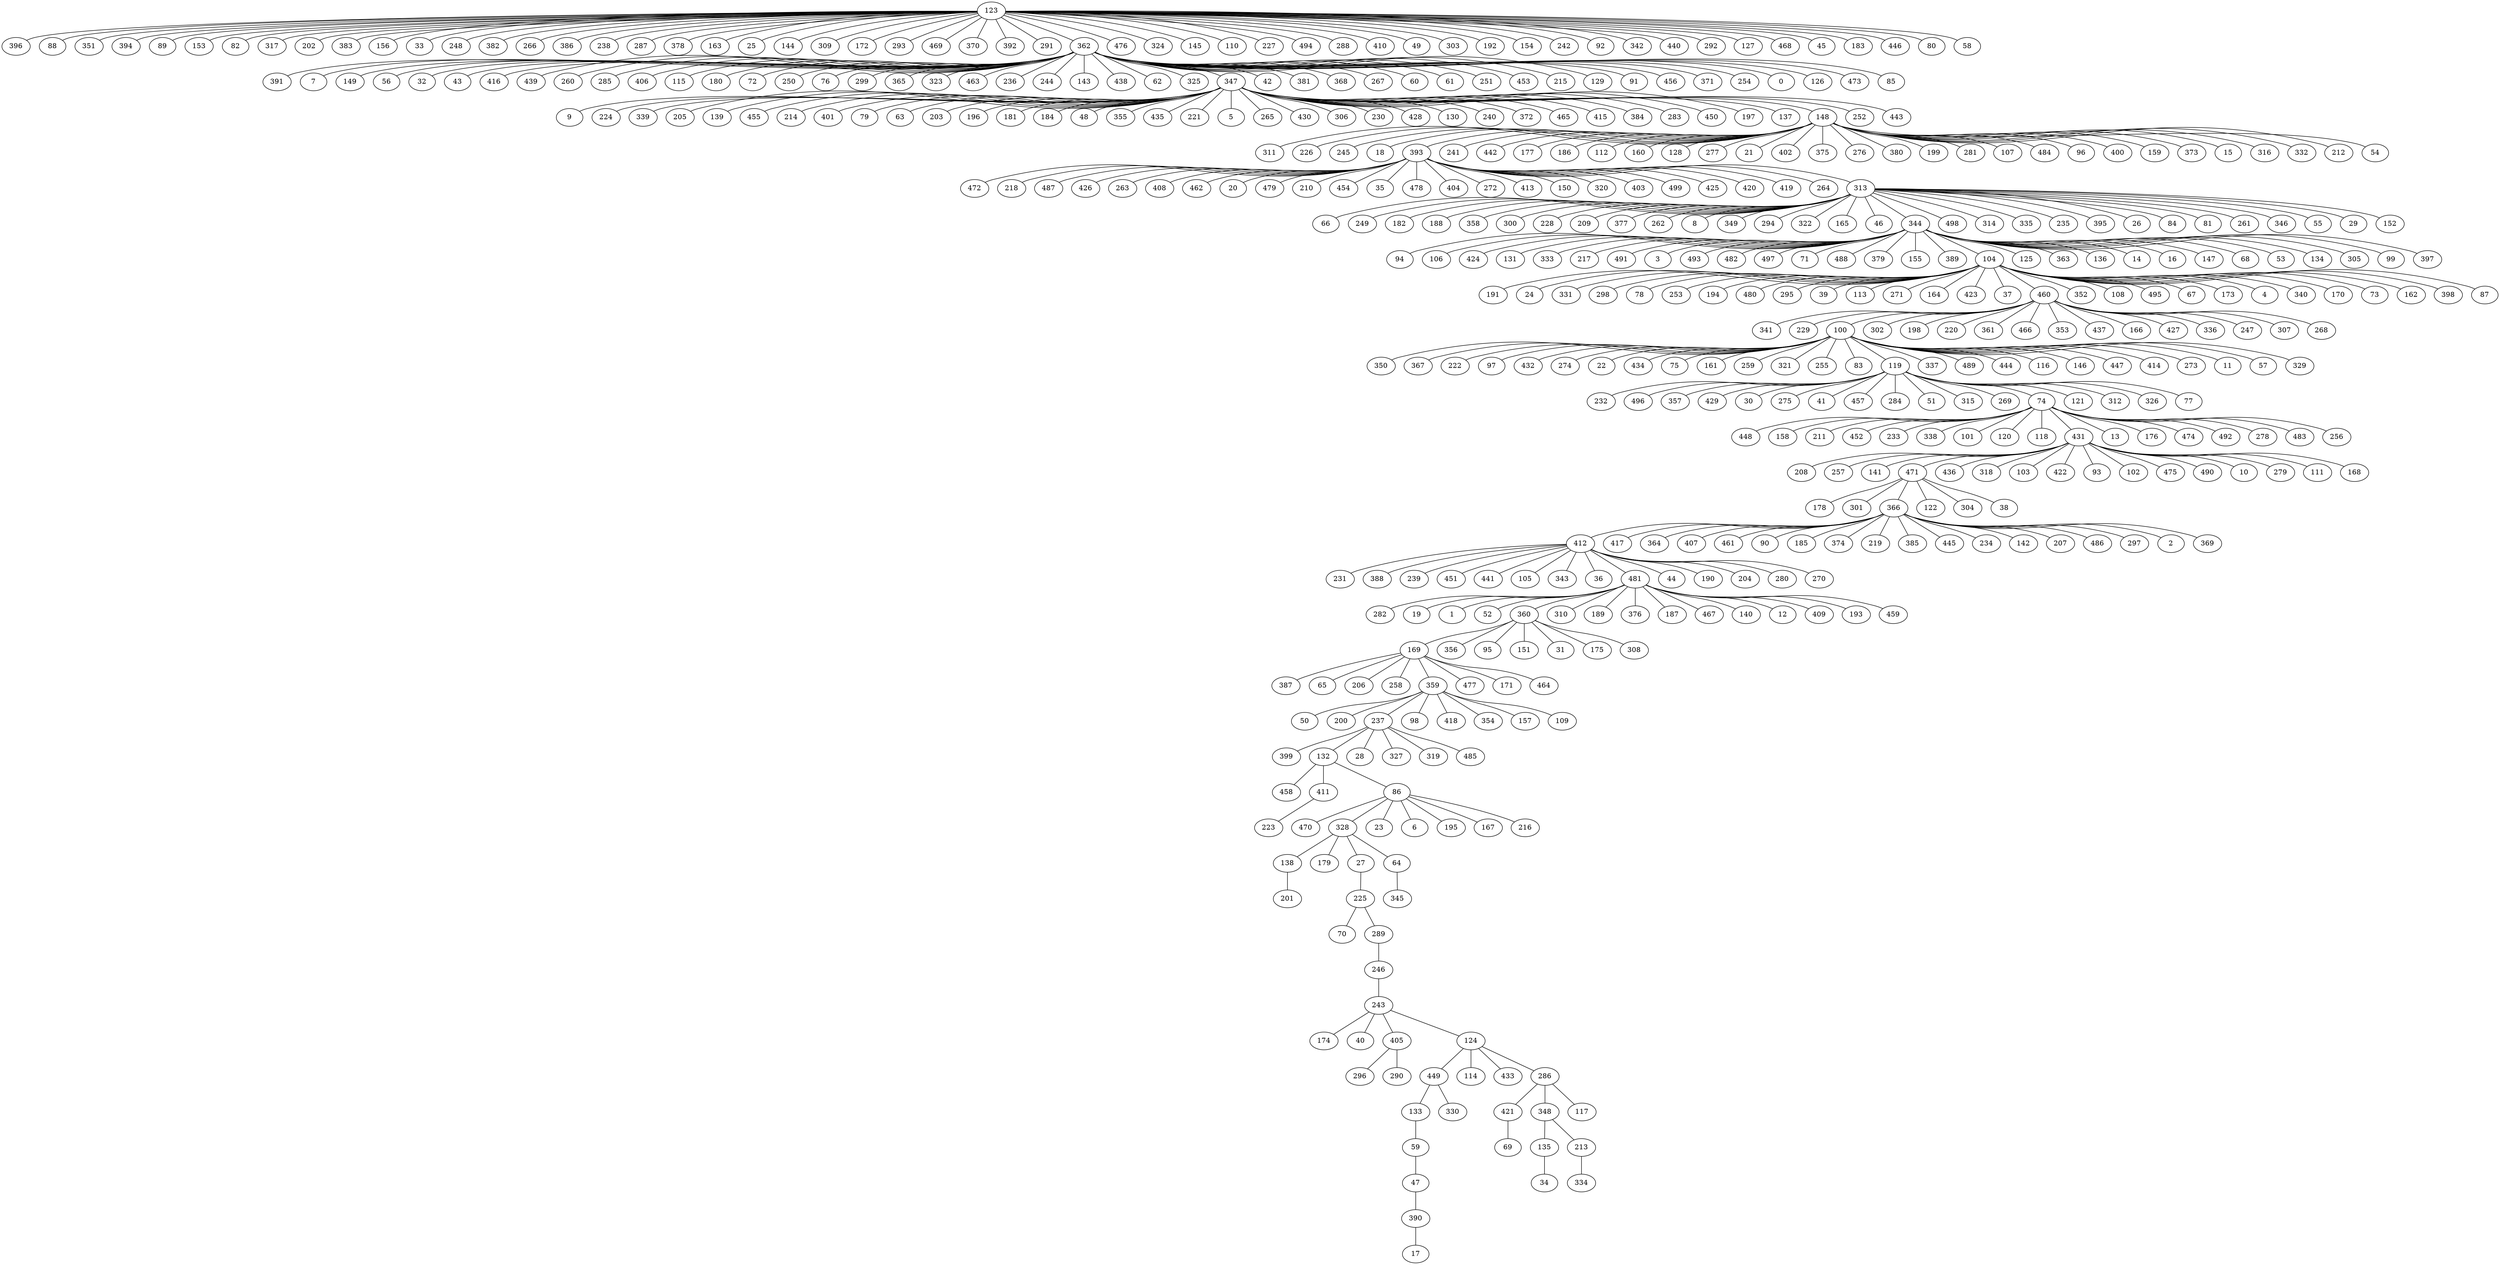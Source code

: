 graph G {
"178";
"191";
"396";
"88";
"225";
"350";
"311";
"135";
"341";
"448";
"208";
"9";
"391";
"226";
"7";
"66";
"249";
"24";
"182";
"301";
"331";
"188";
"94";
"106";
"224";
"351";
"358";
"394";
"339";
"399";
"50";
"132";
"470";
"123";
"424";
"28";
"300";
"298";
"367";
"89";
"131";
"412";
"200";
"257";
"153";
"222";
"78";
"205";
"82";
"149";
"333";
"141";
"138";
"231";
"217";
"158";
"449";
"201";
"228";
"56";
"345";
"245";
"417";
"209";
"377";
"169";
"32";
"179";
"139";
"317";
"282";
"458";
"262";
"133";
"491";
"253";
"202";
"114";
"43";
"472";
"229";
"218";
"18";
"211";
"455";
"232";
"328";
"214";
"411";
"23";
"100";
"237";
"383";
"97";
"393";
"364";
"416";
"19";
"302";
"194";
"198";
"401";
"8";
"439";
"421";
"407";
"260";
"349";
"241";
"387";
"79";
"471";
"156";
"432";
"294";
"388";
"461";
"442";
"322";
"1";
"33";
"366";
"487";
"248";
"52";
"177";
"90";
"186";
"426";
"480";
"6";
"63";
"285";
"382";
"3";
"266";
"452";
"493";
"406";
"496";
"436";
"233";
"318";
"386";
"357";
"65";
"360";
"203";
"115";
"482";
"263";
"429";
"274";
"238";
"22";
"338";
"30";
"165";
"185";
"112";
"239";
"295";
"220";
"196";
"180";
"433";
"181";
"408";
"275";
"310";
"46";
"72";
"287";
"39";
"41";
"361";
"378";
"250";
"113";
"271";
"327";
"98";
"374";
"451";
"164";
"243";
"189";
"466";
"462";
"101";
"163";
"213";
"25";
"223";
"356";
"457";
"76";
"160";
"299";
"365";
"184";
"434";
"48";
"323";
"144";
"463";
"75";
"309";
"353";
"20";
"497";
"236";
"244";
"161";
"128";
"479";
"143";
"441";
"344";
"210";
"454";
"284";
"71";
"355";
"438";
"174";
"103";
"435";
"120";
"423";
"195";
"172";
"293";
"469";
"330";
"277";
"221";
"370";
"21";
"392";
"291";
"402";
"348";
"488";
"375";
"276";
"362";
"70";
"51";
"376";
"5";
"437";
"37";
"118";
"422";
"476";
"380";
"498";
"259";
"324";
"27";
"122";
"460";
"379";
"265";
"314";
"167";
"352";
"431";
"289";
"199";
"62";
"13";
"155";
"145";
"335";
"110";
"40";
"93";
"227";
"325";
"64";
"347";
"42";
"117";
"108";
"176";
"35";
"105";
"389";
"494";
"474";
"478";
"321";
"206";
"404";
"47";
"255";
"381";
"258";
"235";
"83";
"495";
"368";
"288";
"187";
"281";
"304";
"219";
"385";
"104";
"267";
"272";
"296";
"413";
"418";
"410";
"125";
"107";
"95";
"119";
"286";
"467";
"38";
"405";
"319";
"166";
"124";
"150";
"485";
"484";
"69";
"140";
"343";
"359";
"60";
"354";
"430";
"306";
"49";
"303";
"192";
"216";
"395";
"492";
"445";
"61";
"96";
"86";
"230";
"67";
"337";
"320";
"173";
"151";
"34";
"31";
"489";
"154";
"175";
"102";
"242";
"477";
"475";
"363";
"171";
"251";
"12";
"4";
"427";
"453";
"336";
"278";
"444";
"136";
"215";
"428";
"234";
"340";
"129";
"246";
"92";
"26";
"84";
"81";
"400";
"17";
"142";
"130";
"240";
"14";
"16";
"247";
"372";
"464";
"342";
"116";
"146";
"147";
"315";
"159";
"440";
"403";
"91";
"483";
"207";
"307";
"170";
"36";
"499";
"261";
"456";
"481";
"465";
"157";
"425";
"415";
"292";
"420";
"384";
"68";
"373";
"283";
"59";
"419";
"390";
"264";
"269";
"127";
"74";
"409";
"450";
"15";
"490";
"10";
"279";
"53";
"197";
"371";
"193";
"111";
"254";
"134";
"121";
"137";
"44";
"316";
"447";
"73";
"346";
"334";
"468";
"312";
"414";
"45";
"305";
"486";
"297";
"326";
"0";
"183";
"126";
"55";
"162";
"308";
"190";
"313";
"473";
"273";
"168";
"148";
"252";
"29";
"204";
"77";
"11";
"109";
"446";
"80";
"332";
"212";
"99";
"398";
"85";
"58";
"57";
"443";
"280";
"329";
"397";
"2";
"369";
"268";
"459";
"290";
"256";
"54";
"87";
"152";
"270";
    "393" -- "472";
    "366" -- "445";
    "421" -- "69";
    "344" -- "305";
    "27" -- "225";
    "344" -- "106";
    "359" -- "354";
    "362" -- "72";
    "119" -- "269";
    "123" -- "383";
    "347" -- "455";
    "360" -- "175";
    "59" -- "47";
    "313" -- "346";
    "393" -- "263";
    "344" -- "16";
    "347" -- "224";
    "100" -- "273";
    "123" -- "291";
    "123" -- "202";
    "123" -- "238";
    "148" -- "226";
    "393" -- "150";
    "237" -- "485";
    "347" -- "214";
    "123" -- "58";
    "119" -- "30";
    "412" -- "231";
    "74" -- "483";
    "123" -- "127";
    "74" -- "256";
    "360" -- "356";
    "169" -- "477";
    "344" -- "125";
    "123" -- "110";
    "237" -- "327";
    "169" -- "206";
    "119" -- "312";
    "362" -- "368";
    "359" -- "237";
    "243" -- "124";
    "347" -- "230";
    "393" -- "264";
    "313" -- "249";
    "119" -- "315";
    "344" -- "491";
    "100" -- "329";
    "393" -- "454";
    "104" -- "73";
    "123" -- "342";
    "119" -- "41";
    "123" -- "394";
    "362" -- "267";
    "119" -- "77";
    "471" -- "304";
    "362" -- "406";
    "148" -- "380";
    "393" -- "479";
    "481" -- "360";
    "148" -- "159";
    "344" -- "389";
    "449" -- "330";
    "481" -- "19";
    "362" -- "463";
    "138" -- "201";
    "362" -- "254";
    "344" -- "155";
    "104" -- "194";
    "481" -- "12";
    "104" -- "173";
    "123" -- "446";
    "412" -- "388";
    "119" -- "496";
    "366" -- "369";
    "347" -- "205";
    "104" -- "191";
    "366" -- "385";
    "243" -- "40";
    "366" -- "207";
    "431" -- "436";
    "362" -- "325";
    "119" -- "232";
    "313" -- "84";
    "148" -- "281";
    "124" -- "433";
    "123" -- "227";
    "362" -- "365";
    "347" -- "339";
    "148" -- "373";
    "169" -- "359";
    "313" -- "314";
    "348" -- "135";
    "100" -- "83";
    "123" -- "82";
    "405" -- "296";
    "74" -- "448";
    "289" -- "246";
    "86" -- "195";
    "393" -- "499";
    "74" -- "101";
    "362" -- "251";
    "393" -- "210";
    "348" -- "213";
    "366" -- "407";
    "119" -- "51";
    "100" -- "274";
    "431" -- "490";
    "123" -- "45";
    "148" -- "245";
    "123" -- "370";
    "148" -- "54";
    "148" -- "442";
    "344" -- "424";
    "481" -- "310";
    "246" -- "243";
    "123" -- "89";
    "344" -- "363";
    "362" -- "453";
    "313" -- "344";
    "132" -- "458";
    "123" -- "145";
    "362" -- "60";
    "123" -- "287";
    "460" -- "229";
    "393" -- "478";
    "119" -- "74";
    "460" -- "302";
    "123" -- "292";
    "104" -- "78";
    "104" -- "67";
    "119" -- "275";
    "148" -- "375";
    "104" -- "495";
    "393" -- "425";
    "360" -- "151";
    "347" -- "306";
    "313" -- "228";
    "100" -- "367";
    "74" -- "120";
    "344" -- "482";
    "460" -- "268";
    "393" -- "313";
    "405" -- "290";
    "431" -- "318";
    "313" -- "152";
    "347" -- "415";
    "460" -- "353";
    "123" -- "192";
    "123" -- "183";
    "328" -- "138";
    "104" -- "298";
    "86" -- "23";
    "313" -- "349";
    "328" -- "179";
    "119" -- "121";
    "104" -- "331";
    "104" -- "340";
    "481" -- "193";
    "362" -- "143";
    "119" -- "457";
    "169" -- "65";
    "460" -- "166";
    "362" -- "149";
    "362" -- "285";
    "393" -- "320";
    "412" -- "451";
    "362" -- "126";
    "104" -- "271";
    "366" -- "461";
    "148" -- "402";
    "123" -- "410";
    "347" -- "196";
    "225" -- "289";
    "347" -- "450";
    "313" -- "26";
    "313" -- "8";
    "135" -- "34";
    "362" -- "391";
    "460" -- "341";
    "347" -- "430";
    "347" -- "48";
    "393" -- "218";
    "460" -- "307";
    "362" -- "115";
    "313" -- "322";
    "100" -- "447";
    "123" -- "154";
    "412" -- "441";
    "313" -- "55";
    "347" -- "130";
    "344" -- "488";
    "344" -- "94";
    "362" -- "299";
    "148" -- "311";
    "362" -- "180";
    "393" -- "419";
    "123" -- "362";
    "100" -- "444";
    "471" -- "38";
    "74" -- "431";
    "100" -- "432";
    "412" -- "36";
    "74" -- "13";
    "123" -- "33";
    "344" -- "136";
    "100" -- "350";
    "347" -- "184";
    "411" -- "223";
    "148" -- "277";
    "431" -- "422";
    "360" -- "31";
    "359" -- "418";
    "148" -- "112";
    "119" -- "326";
    "362" -- "61";
    "123" -- "266";
    "431" -- "141";
    "412" -- "280";
    "132" -- "86";
    "237" -- "28";
    "366" -- "185";
    "393" -- "413";
    "104" -- "162";
    "148" -- "128";
    "360" -- "308";
    "313" -- "262";
    "362" -- "236";
    "412" -- "343";
    "86" -- "167";
    "362" -- "76";
    "362" -- "323";
    "148" -- "484";
    "74" -- "176";
    "123" -- "351";
    "148" -- "107";
    "344" -- "14";
    "360" -- "169";
    "347" -- "137";
    "471" -- "178";
    "74" -- "233";
    "237" -- "319";
    "100" -- "321";
    "100" -- "116";
    "328" -- "64";
    "100" -- "414";
    "123" -- "242";
    "148" -- "186";
    "313" -- "377";
    "123" -- "25";
    "104" -- "164";
    "393" -- "462";
    "362" -- "438";
    "431" -- "93";
    "347" -- "221";
    "471" -- "301";
    "471" -- "366";
    "148" -- "15";
    "313" -- "29";
    "148" -- "199";
    "313" -- "294";
    "100" -- "337";
    "393" -- "487";
    "313" -- "182";
    "123" -- "80";
    "148" -- "332";
    "74" -- "474";
    "471" -- "122";
    "344" -- "134";
    "148" -- "316";
    "313" -- "188";
    "100" -- "11";
    "104" -- "39";
    "359" -- "98";
    "344" -- "3";
    "123" -- "303";
    "347" -- "139";
    "313" -- "46";
    "313" -- "81";
    "344" -- "147";
    "104" -- "170";
    "481" -- "409";
    "481" -- "282";
    "123" -- "468";
    "100" -- "75";
    "362" -- "0";
    "123" -- "156";
    "366" -- "219";
    "412" -- "44";
    "104" -- "423";
    "123" -- "378";
    "74" -- "338";
    "148" -- "400";
    "347" -- "5";
    "366" -- "90";
    "123" -- "88";
    "313" -- "395";
    "362" -- "416";
    "123" -- "476";
    "132" -- "411";
    "481" -- "376";
    "74" -- "158";
    "344" -- "493";
    "362" -- "439";
    "460" -- "437";
    "100" -- "222";
    "431" -- "208";
    "74" -- "278";
    "74" -- "492";
    "366" -- "2";
    "74" -- "452";
    "313" -- "235";
    "237" -- "132";
    "344" -- "497";
    "104" -- "87";
    "412" -- "190";
    "123" -- "248";
    "347" -- "355";
    "344" -- "99";
    "123" -- "440";
    "123" -- "163";
    "431" -- "471";
    "347" -- "428";
    "86" -- "6";
    "481" -- "187";
    "347" -- "63";
    "393" -- "420";
    "123" -- "92";
    "347" -- "181";
    "148" -- "276";
    "133" -- "59";
    "123" -- "288";
    "100" -- "255";
    "362" -- "85";
    "344" -- "104";
    "225" -- "70";
    "393" -- "35";
    "313" -- "165";
    "366" -- "234";
    "481" -- "467";
    "74" -- "118";
    "243" -- "405";
    "362" -- "250";
    "347" -- "465";
    "86" -- "328";
    "119" -- "284";
    "412" -- "270";
    "366" -- "486";
    "148" -- "21";
    "104" -- "253";
    "460" -- "198";
    "123" -- "396";
    "366" -- "412";
    "237" -- "399";
    "100" -- "161";
    "344" -- "379";
    "313" -- "358";
    "347" -- "372";
    "366" -- "374";
    "123" -- "309";
    "104" -- "24";
    "104" -- "4";
    "431" -- "475";
    "124" -- "286";
    "347" -- "443";
    "362" -- "215";
    "347" -- "240";
    "359" -- "50";
    "344" -- "397";
    "123" -- "317";
    "362" -- "371";
    "431" -- "10";
    "169" -- "387";
    "104" -- "352";
    "393" -- "426";
    "347" -- "384";
    "344" -- "53";
    "119" -- "429";
    "362" -- "244";
    "362" -- "456";
    "431" -- "279";
    "124" -- "114";
    "104" -- "37";
    "431" -- "111";
    "100" -- "489";
    "100" -- "22";
    "360" -- "95";
    "100" -- "119";
    "344" -- "71";
    "344" -- "217";
    "412" -- "481";
    "100" -- "146";
    "362" -- "32";
    "123" -- "293";
    "123" -- "469";
    "347" -- "148";
    "100" -- "434";
    "243" -- "174";
    "393" -- "272";
    "359" -- "109";
    "366" -- "417";
    "104" -- "398";
    "123" -- "494";
    "313" -- "335";
    "390" -- "17";
    "148" -- "160";
    "344" -- "68";
    "100" -- "57";
    "313" -- "261";
    "366" -- "142";
    "104" -- "480";
    "362" -- "56";
    "313" -- "498";
    "123" -- "49";
    "123" -- "392";
    "86" -- "216";
    "347" -- "79";
    "362" -- "42";
    "286" -- "117";
    "344" -- "333";
    "412" -- "105";
    "86" -- "470";
    "362" -- "381";
    "460" -- "220";
    "100" -- "259";
    "393" -- "403";
    "328" -- "27";
    "481" -- "52";
    "148" -- "241";
    "460" -- "336";
    "431" -- "168";
    "359" -- "157";
    "362" -- "473";
    "347" -- "197";
    "100" -- "97";
    "431" -- "257";
    "481" -- "1";
    "362" -- "62";
    "347" -- "401";
    "124" -- "449";
    "362" -- "7";
    "148" -- "177";
    "313" -- "66";
    "286" -- "421";
    "431" -- "103";
    "104" -- "113";
    "362" -- "347";
    "393" -- "408";
    "460" -- "427";
    "347" -- "265";
    "47" -- "390";
    "393" -- "20";
    "481" -- "140";
    "481" -- "459";
    "344" -- "131";
    "362" -- "91";
    "347" -- "435";
    "460" -- "247";
    "366" -- "297";
    "460" -- "100";
    "104" -- "108";
    "393" -- "404";
    "412" -- "239";
    "169" -- "464";
    "119" -- "357";
    "169" -- "171";
    "347" -- "203";
    "313" -- "300";
    "148" -- "18";
    "123" -- "382";
    "104" -- "460";
    "460" -- "361";
    "74" -- "211";
    "362" -- "260";
    "123" -- "144";
    "347" -- "9";
    "123" -- "172";
    "347" -- "252";
    "148" -- "212";
    "104" -- "295";
    "359" -- "200";
    "213" -- "334";
    "64" -- "345";
    "412" -- "204";
    "449" -- "133";
    "123" -- "386";
    "123" -- "324";
    "362" -- "129";
    "460" -- "466";
    "286" -- "348";
    "481" -- "189";
    "362" -- "43";
    "148" -- "393";
    "431" -- "102";
    "123" -- "153";
    "313" -- "209";
    "169" -- "258";
    "148" -- "96";
    "347" -- "283";
    "366" -- "364";
}
